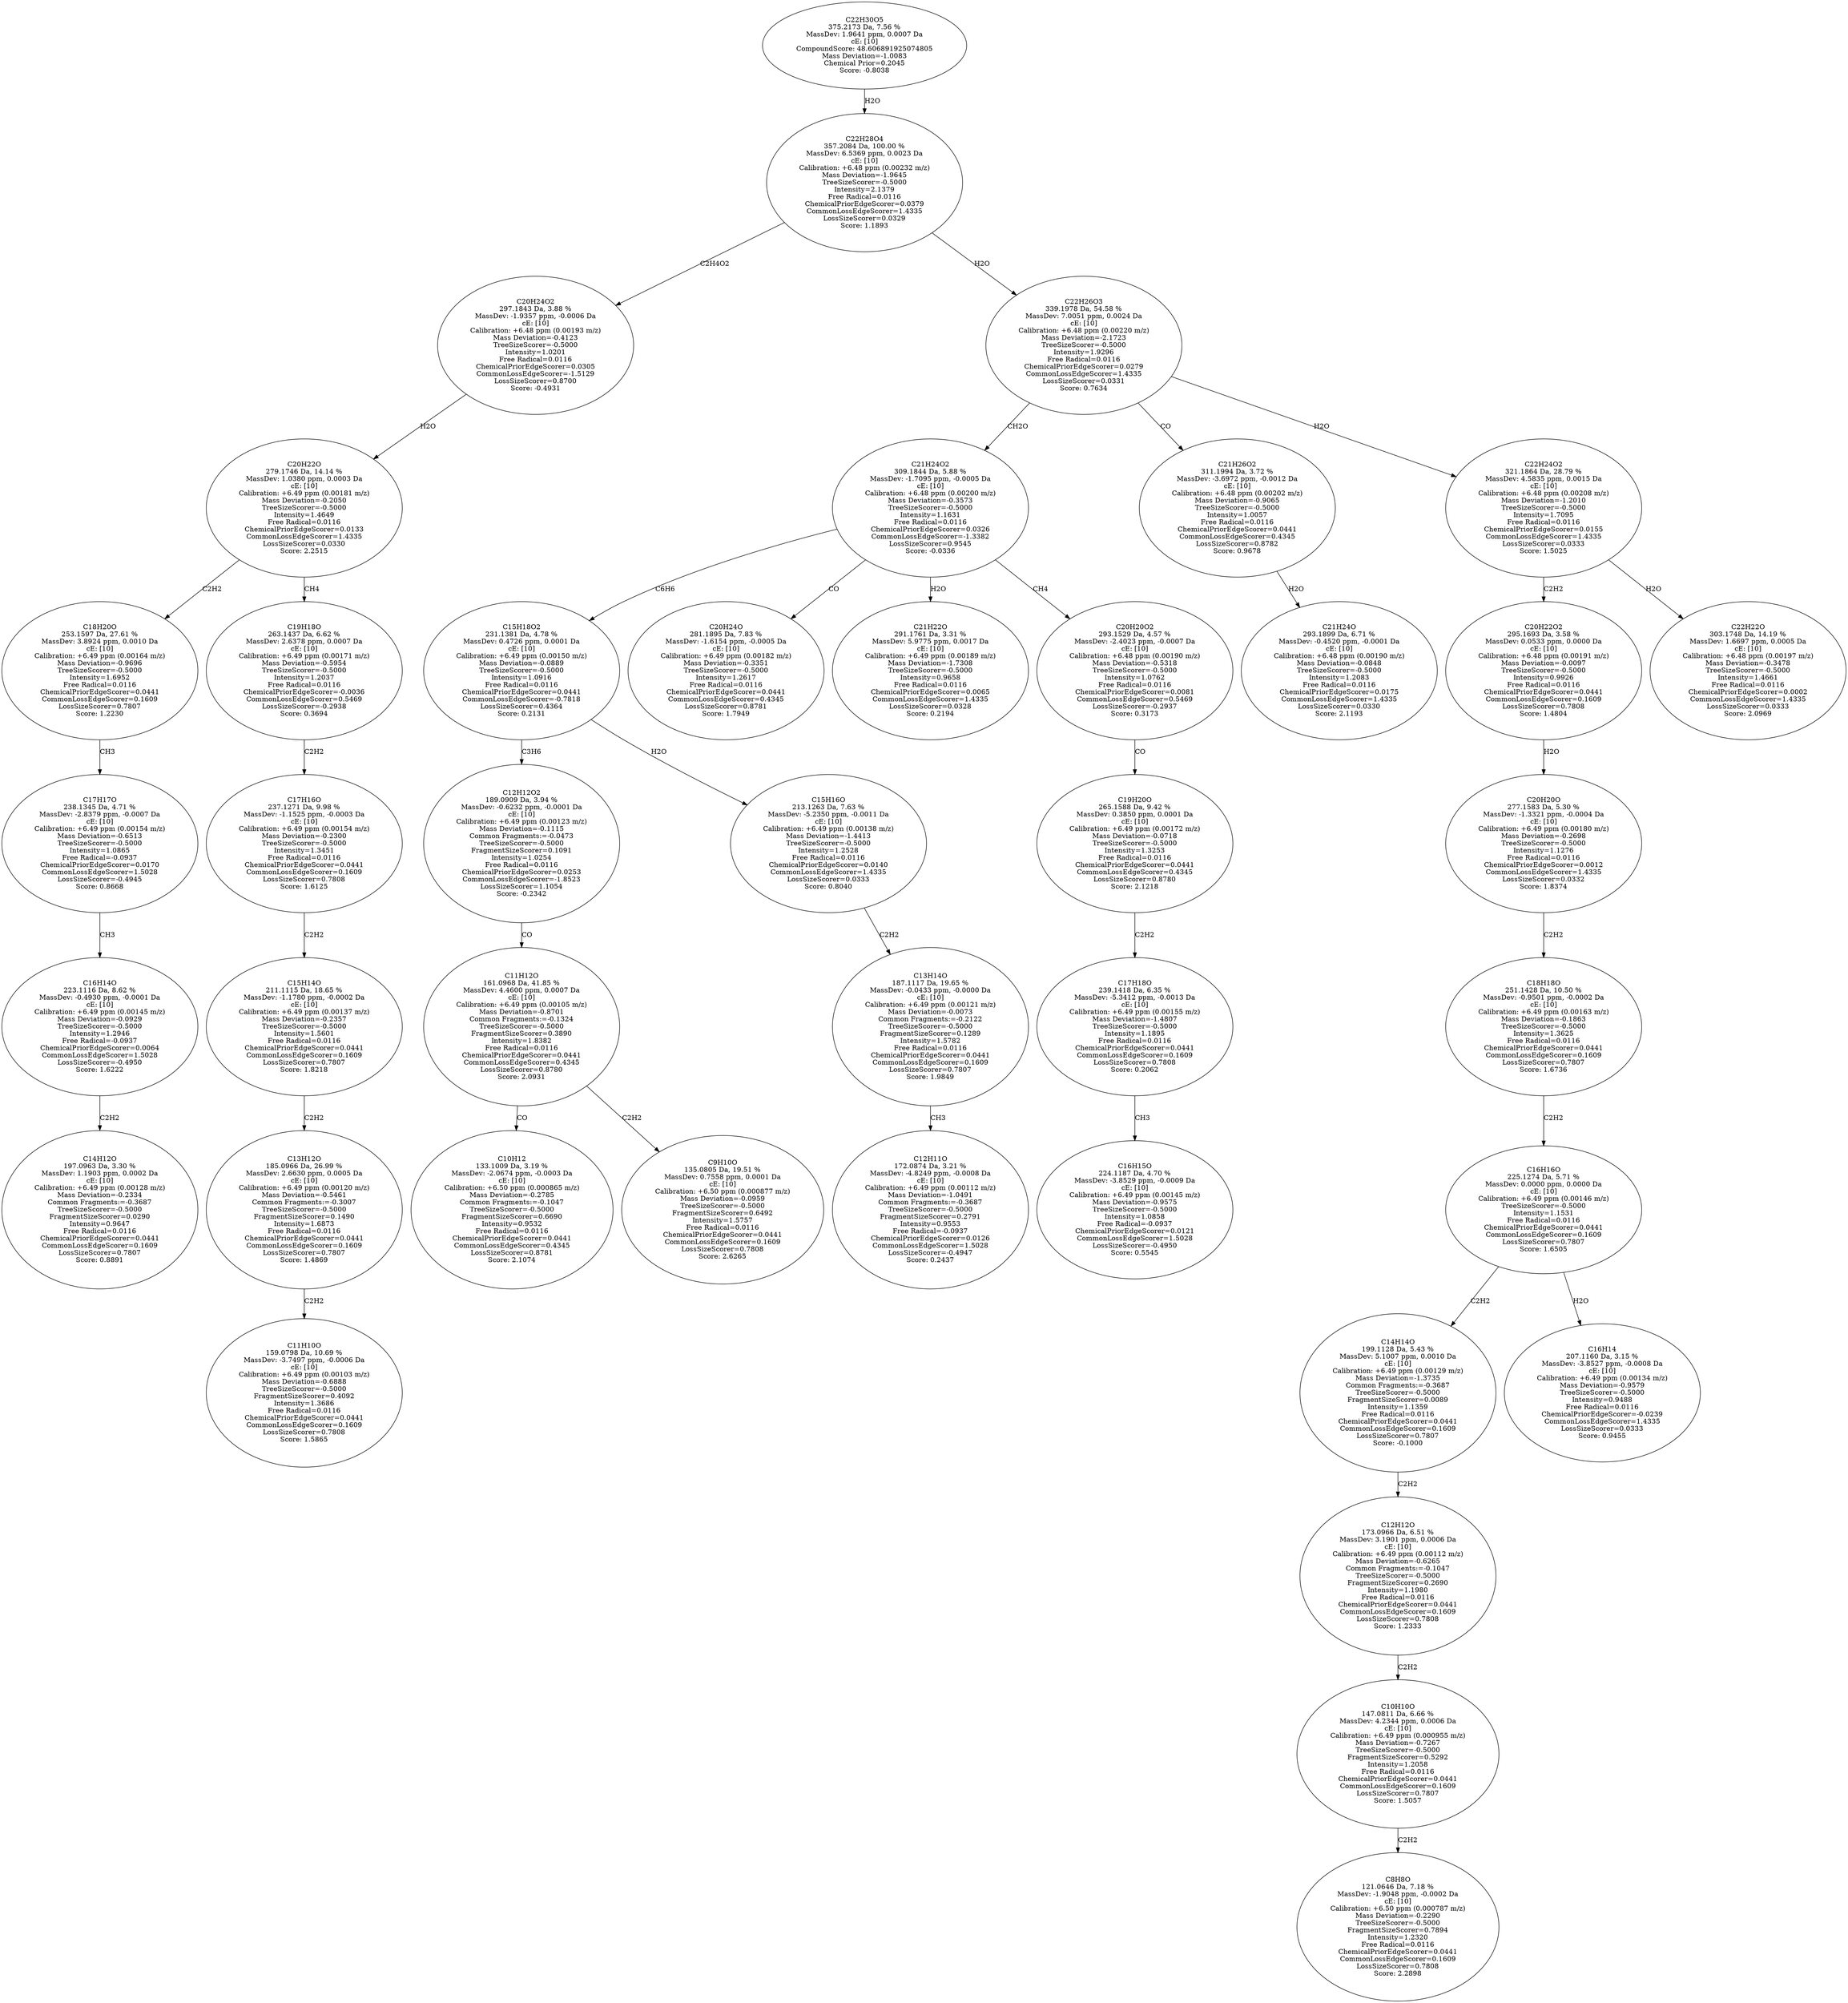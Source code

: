 strict digraph {
v1 [label="C14H12O\n197.0963 Da, 3.30 %\nMassDev: 1.1903 ppm, 0.0002 Da\ncE: [10]\nCalibration: +6.49 ppm (0.00128 m/z)\nMass Deviation=-0.2334\nCommon Fragments:=-0.3687\nTreeSizeScorer=-0.5000\nFragmentSizeScorer=0.0290\nIntensity=0.9647\nFree Radical=0.0116\nChemicalPriorEdgeScorer=0.0441\nCommonLossEdgeScorer=0.1609\nLossSizeScorer=0.7807\nScore: 0.8891"];
v2 [label="C16H14O\n223.1116 Da, 8.62 %\nMassDev: -0.4930 ppm, -0.0001 Da\ncE: [10]\nCalibration: +6.49 ppm (0.00145 m/z)\nMass Deviation=-0.0929\nTreeSizeScorer=-0.5000\nIntensity=1.2946\nFree Radical=-0.0937\nChemicalPriorEdgeScorer=0.0064\nCommonLossEdgeScorer=1.5028\nLossSizeScorer=-0.4950\nScore: 1.6222"];
v3 [label="C17H17O\n238.1345 Da, 4.71 %\nMassDev: -2.8379 ppm, -0.0007 Da\ncE: [10]\nCalibration: +6.49 ppm (0.00154 m/z)\nMass Deviation=-0.6513\nTreeSizeScorer=-0.5000\nIntensity=1.0865\nFree Radical=-0.0937\nChemicalPriorEdgeScorer=0.0170\nCommonLossEdgeScorer=1.5028\nLossSizeScorer=-0.4945\nScore: 0.8668"];
v4 [label="C18H20O\n253.1597 Da, 27.61 %\nMassDev: 3.8924 ppm, 0.0010 Da\ncE: [10]\nCalibration: +6.49 ppm (0.00164 m/z)\nMass Deviation=-0.9696\nTreeSizeScorer=-0.5000\nIntensity=1.6952\nFree Radical=0.0116\nChemicalPriorEdgeScorer=0.0441\nCommonLossEdgeScorer=0.1609\nLossSizeScorer=0.7807\nScore: 1.2230"];
v5 [label="C11H10O\n159.0798 Da, 10.69 %\nMassDev: -3.7497 ppm, -0.0006 Da\ncE: [10]\nCalibration: +6.49 ppm (0.00103 m/z)\nMass Deviation=-0.6888\nTreeSizeScorer=-0.5000\nFragmentSizeScorer=0.4092\nIntensity=1.3686\nFree Radical=0.0116\nChemicalPriorEdgeScorer=0.0441\nCommonLossEdgeScorer=0.1609\nLossSizeScorer=0.7808\nScore: 1.5865"];
v6 [label="C13H12O\n185.0966 Da, 26.99 %\nMassDev: 2.6630 ppm, 0.0005 Da\ncE: [10]\nCalibration: +6.49 ppm (0.00120 m/z)\nMass Deviation=-0.5461\nCommon Fragments:=-0.3007\nTreeSizeScorer=-0.5000\nFragmentSizeScorer=0.1490\nIntensity=1.6873\nFree Radical=0.0116\nChemicalPriorEdgeScorer=0.0441\nCommonLossEdgeScorer=0.1609\nLossSizeScorer=0.7807\nScore: 1.4869"];
v7 [label="C15H14O\n211.1115 Da, 18.65 %\nMassDev: -1.1780 ppm, -0.0002 Da\ncE: [10]\nCalibration: +6.49 ppm (0.00137 m/z)\nMass Deviation=-0.2357\nTreeSizeScorer=-0.5000\nIntensity=1.5601\nFree Radical=0.0116\nChemicalPriorEdgeScorer=0.0441\nCommonLossEdgeScorer=0.1609\nLossSizeScorer=0.7807\nScore: 1.8218"];
v8 [label="C17H16O\n237.1271 Da, 9.98 %\nMassDev: -1.1525 ppm, -0.0003 Da\ncE: [10]\nCalibration: +6.49 ppm (0.00154 m/z)\nMass Deviation=-0.2300\nTreeSizeScorer=-0.5000\nIntensity=1.3451\nFree Radical=0.0116\nChemicalPriorEdgeScorer=0.0441\nCommonLossEdgeScorer=0.1609\nLossSizeScorer=0.7808\nScore: 1.6125"];
v9 [label="C19H18O\n263.1437 Da, 6.62 %\nMassDev: 2.6378 ppm, 0.0007 Da\ncE: [10]\nCalibration: +6.49 ppm (0.00171 m/z)\nMass Deviation=-0.5954\nTreeSizeScorer=-0.5000\nIntensity=1.2037\nFree Radical=0.0116\nChemicalPriorEdgeScorer=-0.0036\nCommonLossEdgeScorer=0.5469\nLossSizeScorer=-0.2938\nScore: 0.3694"];
v10 [label="C20H22O\n279.1746 Da, 14.14 %\nMassDev: 1.0380 ppm, 0.0003 Da\ncE: [10]\nCalibration: +6.49 ppm (0.00181 m/z)\nMass Deviation=-0.2050\nTreeSizeScorer=-0.5000\nIntensity=1.4649\nFree Radical=0.0116\nChemicalPriorEdgeScorer=0.0133\nCommonLossEdgeScorer=1.4335\nLossSizeScorer=0.0330\nScore: 2.2515"];
v11 [label="C20H24O2\n297.1843 Da, 3.88 %\nMassDev: -1.9357 ppm, -0.0006 Da\ncE: [10]\nCalibration: +6.48 ppm (0.00193 m/z)\nMass Deviation=-0.4123\nTreeSizeScorer=-0.5000\nIntensity=1.0201\nFree Radical=0.0116\nChemicalPriorEdgeScorer=0.0305\nCommonLossEdgeScorer=-1.5129\nLossSizeScorer=0.8700\nScore: -0.4931"];
v12 [label="C10H12\n133.1009 Da, 3.19 %\nMassDev: -2.0674 ppm, -0.0003 Da\ncE: [10]\nCalibration: +6.50 ppm (0.000865 m/z)\nMass Deviation=-0.2785\nCommon Fragments:=-0.1047\nTreeSizeScorer=-0.5000\nFragmentSizeScorer=0.6690\nIntensity=0.9532\nFree Radical=0.0116\nChemicalPriorEdgeScorer=0.0441\nCommonLossEdgeScorer=0.4345\nLossSizeScorer=0.8781\nScore: 2.1074"];
v13 [label="C9H10O\n135.0805 Da, 19.51 %\nMassDev: 0.7558 ppm, 0.0001 Da\ncE: [10]\nCalibration: +6.50 ppm (0.000877 m/z)\nMass Deviation=-0.0959\nTreeSizeScorer=-0.5000\nFragmentSizeScorer=0.6492\nIntensity=1.5757\nFree Radical=0.0116\nChemicalPriorEdgeScorer=0.0441\nCommonLossEdgeScorer=0.1609\nLossSizeScorer=0.7808\nScore: 2.6265"];
v14 [label="C11H12O\n161.0968 Da, 41.85 %\nMassDev: 4.4600 ppm, 0.0007 Da\ncE: [10]\nCalibration: +6.49 ppm (0.00105 m/z)\nMass Deviation=-0.8701\nCommon Fragments:=-0.1324\nTreeSizeScorer=-0.5000\nFragmentSizeScorer=0.3890\nIntensity=1.8382\nFree Radical=0.0116\nChemicalPriorEdgeScorer=0.0441\nCommonLossEdgeScorer=0.4345\nLossSizeScorer=0.8780\nScore: 2.0931"];
v15 [label="C12H12O2\n189.0909 Da, 3.94 %\nMassDev: -0.6232 ppm, -0.0001 Da\ncE: [10]\nCalibration: +6.49 ppm (0.00123 m/z)\nMass Deviation=-0.1115\nCommon Fragments:=-0.0473\nTreeSizeScorer=-0.5000\nFragmentSizeScorer=0.1091\nIntensity=1.0254\nFree Radical=0.0116\nChemicalPriorEdgeScorer=0.0253\nCommonLossEdgeScorer=-1.8523\nLossSizeScorer=1.1054\nScore: -0.2342"];
v16 [label="C12H11O\n172.0874 Da, 3.21 %\nMassDev: -4.8249 ppm, -0.0008 Da\ncE: [10]\nCalibration: +6.49 ppm (0.00112 m/z)\nMass Deviation=-1.0491\nCommon Fragments:=-0.3687\nTreeSizeScorer=-0.5000\nFragmentSizeScorer=0.2791\nIntensity=0.9553\nFree Radical=-0.0937\nChemicalPriorEdgeScorer=0.0126\nCommonLossEdgeScorer=1.5028\nLossSizeScorer=-0.4947\nScore: 0.2437"];
v17 [label="C13H14O\n187.1117 Da, 19.65 %\nMassDev: -0.0433 ppm, -0.0000 Da\ncE: [10]\nCalibration: +6.49 ppm (0.00121 m/z)\nMass Deviation=-0.0073\nCommon Fragments:=-0.2122\nTreeSizeScorer=-0.5000\nFragmentSizeScorer=0.1289\nIntensity=1.5782\nFree Radical=0.0116\nChemicalPriorEdgeScorer=0.0441\nCommonLossEdgeScorer=0.1609\nLossSizeScorer=0.7807\nScore: 1.9849"];
v18 [label="C15H16O\n213.1263 Da, 7.63 %\nMassDev: -5.2350 ppm, -0.0011 Da\ncE: [10]\nCalibration: +6.49 ppm (0.00138 m/z)\nMass Deviation=-1.4413\nTreeSizeScorer=-0.5000\nIntensity=1.2528\nFree Radical=0.0116\nChemicalPriorEdgeScorer=0.0140\nCommonLossEdgeScorer=1.4335\nLossSizeScorer=0.0333\nScore: 0.8040"];
v19 [label="C15H18O2\n231.1381 Da, 4.78 %\nMassDev: 0.4726 ppm, 0.0001 Da\ncE: [10]\nCalibration: +6.49 ppm (0.00150 m/z)\nMass Deviation=-0.0889\nTreeSizeScorer=-0.5000\nIntensity=1.0916\nFree Radical=0.0116\nChemicalPriorEdgeScorer=0.0441\nCommonLossEdgeScorer=-0.7818\nLossSizeScorer=0.4364\nScore: 0.2131"];
v20 [label="C20H24O\n281.1895 Da, 7.83 %\nMassDev: -1.6154 ppm, -0.0005 Da\ncE: [10]\nCalibration: +6.49 ppm (0.00182 m/z)\nMass Deviation=-0.3351\nTreeSizeScorer=-0.5000\nIntensity=1.2617\nFree Radical=0.0116\nChemicalPriorEdgeScorer=0.0441\nCommonLossEdgeScorer=0.4345\nLossSizeScorer=0.8781\nScore: 1.7949"];
v21 [label="C21H22O\n291.1761 Da, 3.31 %\nMassDev: 5.9775 ppm, 0.0017 Da\ncE: [10]\nCalibration: +6.49 ppm (0.00189 m/z)\nMass Deviation=-1.7308\nTreeSizeScorer=-0.5000\nIntensity=0.9658\nFree Radical=0.0116\nChemicalPriorEdgeScorer=0.0065\nCommonLossEdgeScorer=1.4335\nLossSizeScorer=0.0328\nScore: 0.2194"];
v22 [label="C16H15O\n224.1187 Da, 4.70 %\nMassDev: -3.8529 ppm, -0.0009 Da\ncE: [10]\nCalibration: +6.49 ppm (0.00145 m/z)\nMass Deviation=-0.9575\nTreeSizeScorer=-0.5000\nIntensity=1.0858\nFree Radical=-0.0937\nChemicalPriorEdgeScorer=0.0121\nCommonLossEdgeScorer=1.5028\nLossSizeScorer=-0.4950\nScore: 0.5545"];
v23 [label="C17H18O\n239.1418 Da, 6.35 %\nMassDev: -5.3412 ppm, -0.0013 Da\ncE: [10]\nCalibration: +6.49 ppm (0.00155 m/z)\nMass Deviation=-1.4807\nTreeSizeScorer=-0.5000\nIntensity=1.1895\nFree Radical=0.0116\nChemicalPriorEdgeScorer=0.0441\nCommonLossEdgeScorer=0.1609\nLossSizeScorer=0.7808\nScore: 0.2062"];
v24 [label="C19H20O\n265.1588 Da, 9.42 %\nMassDev: 0.3850 ppm, 0.0001 Da\ncE: [10]\nCalibration: +6.49 ppm (0.00172 m/z)\nMass Deviation=-0.0718\nTreeSizeScorer=-0.5000\nIntensity=1.3253\nFree Radical=0.0116\nChemicalPriorEdgeScorer=0.0441\nCommonLossEdgeScorer=0.4345\nLossSizeScorer=0.8780\nScore: 2.1218"];
v25 [label="C20H20O2\n293.1529 Da, 4.57 %\nMassDev: -2.4023 ppm, -0.0007 Da\ncE: [10]\nCalibration: +6.48 ppm (0.00190 m/z)\nMass Deviation=-0.5318\nTreeSizeScorer=-0.5000\nIntensity=1.0762\nFree Radical=0.0116\nChemicalPriorEdgeScorer=0.0081\nCommonLossEdgeScorer=0.5469\nLossSizeScorer=-0.2937\nScore: 0.3173"];
v26 [label="C21H24O2\n309.1844 Da, 5.88 %\nMassDev: -1.7095 ppm, -0.0005 Da\ncE: [10]\nCalibration: +6.48 ppm (0.00200 m/z)\nMass Deviation=-0.3573\nTreeSizeScorer=-0.5000\nIntensity=1.1631\nFree Radical=0.0116\nChemicalPriorEdgeScorer=0.0326\nCommonLossEdgeScorer=-1.3382\nLossSizeScorer=0.9545\nScore: -0.0336"];
v27 [label="C21H24O\n293.1899 Da, 6.71 %\nMassDev: -0.4520 ppm, -0.0001 Da\ncE: [10]\nCalibration: +6.48 ppm (0.00190 m/z)\nMass Deviation=-0.0848\nTreeSizeScorer=-0.5000\nIntensity=1.2083\nFree Radical=0.0116\nChemicalPriorEdgeScorer=0.0175\nCommonLossEdgeScorer=1.4335\nLossSizeScorer=0.0330\nScore: 2.1193"];
v28 [label="C21H26O2\n311.1994 Da, 3.72 %\nMassDev: -3.6972 ppm, -0.0012 Da\ncE: [10]\nCalibration: +6.48 ppm (0.00202 m/z)\nMass Deviation=-0.9065\nTreeSizeScorer=-0.5000\nIntensity=1.0057\nFree Radical=0.0116\nChemicalPriorEdgeScorer=0.0441\nCommonLossEdgeScorer=0.4345\nLossSizeScorer=0.8782\nScore: 0.9678"];
v29 [label="C8H8O\n121.0646 Da, 7.18 %\nMassDev: -1.9048 ppm, -0.0002 Da\ncE: [10]\nCalibration: +6.50 ppm (0.000787 m/z)\nMass Deviation=-0.2290\nTreeSizeScorer=-0.5000\nFragmentSizeScorer=0.7894\nIntensity=1.2320\nFree Radical=0.0116\nChemicalPriorEdgeScorer=0.0441\nCommonLossEdgeScorer=0.1609\nLossSizeScorer=0.7808\nScore: 2.2898"];
v30 [label="C10H10O\n147.0811 Da, 6.66 %\nMassDev: 4.2344 ppm, 0.0006 Da\ncE: [10]\nCalibration: +6.49 ppm (0.000955 m/z)\nMass Deviation=-0.7267\nTreeSizeScorer=-0.5000\nFragmentSizeScorer=0.5292\nIntensity=1.2058\nFree Radical=0.0116\nChemicalPriorEdgeScorer=0.0441\nCommonLossEdgeScorer=0.1609\nLossSizeScorer=0.7807\nScore: 1.5057"];
v31 [label="C12H12O\n173.0966 Da, 6.51 %\nMassDev: 3.1901 ppm, 0.0006 Da\ncE: [10]\nCalibration: +6.49 ppm (0.00112 m/z)\nMass Deviation=-0.6265\nCommon Fragments:=-0.1047\nTreeSizeScorer=-0.5000\nFragmentSizeScorer=0.2690\nIntensity=1.1980\nFree Radical=0.0116\nChemicalPriorEdgeScorer=0.0441\nCommonLossEdgeScorer=0.1609\nLossSizeScorer=0.7808\nScore: 1.2333"];
v32 [label="C14H14O\n199.1128 Da, 5.43 %\nMassDev: 5.1007 ppm, 0.0010 Da\ncE: [10]\nCalibration: +6.49 ppm (0.00129 m/z)\nMass Deviation=-1.3735\nCommon Fragments:=-0.3687\nTreeSizeScorer=-0.5000\nFragmentSizeScorer=0.0089\nIntensity=1.1359\nFree Radical=0.0116\nChemicalPriorEdgeScorer=0.0441\nCommonLossEdgeScorer=0.1609\nLossSizeScorer=0.7807\nScore: -0.1000"];
v33 [label="C16H14\n207.1160 Da, 3.15 %\nMassDev: -3.8527 ppm, -0.0008 Da\ncE: [10]\nCalibration: +6.49 ppm (0.00134 m/z)\nMass Deviation=-0.9579\nTreeSizeScorer=-0.5000\nIntensity=0.9488\nFree Radical=0.0116\nChemicalPriorEdgeScorer=-0.0239\nCommonLossEdgeScorer=1.4335\nLossSizeScorer=0.0333\nScore: 0.9455"];
v34 [label="C16H16O\n225.1274 Da, 5.71 %\nMassDev: 0.0000 ppm, 0.0000 Da\ncE: [10]\nCalibration: +6.49 ppm (0.00146 m/z)\nTreeSizeScorer=-0.5000\nIntensity=1.1531\nFree Radical=0.0116\nChemicalPriorEdgeScorer=0.0441\nCommonLossEdgeScorer=0.1609\nLossSizeScorer=0.7807\nScore: 1.6505"];
v35 [label="C18H18O\n251.1428 Da, 10.50 %\nMassDev: -0.9501 ppm, -0.0002 Da\ncE: [10]\nCalibration: +6.49 ppm (0.00163 m/z)\nMass Deviation=-0.1863\nTreeSizeScorer=-0.5000\nIntensity=1.3625\nFree Radical=0.0116\nChemicalPriorEdgeScorer=0.0441\nCommonLossEdgeScorer=0.1609\nLossSizeScorer=0.7807\nScore: 1.6736"];
v36 [label="C20H20O\n277.1583 Da, 5.30 %\nMassDev: -1.3321 ppm, -0.0004 Da\ncE: [10]\nCalibration: +6.49 ppm (0.00180 m/z)\nMass Deviation=-0.2698\nTreeSizeScorer=-0.5000\nIntensity=1.1276\nFree Radical=0.0116\nChemicalPriorEdgeScorer=0.0012\nCommonLossEdgeScorer=1.4335\nLossSizeScorer=0.0332\nScore: 1.8374"];
v37 [label="C20H22O2\n295.1693 Da, 3.58 %\nMassDev: 0.0533 ppm, 0.0000 Da\ncE: [10]\nCalibration: +6.48 ppm (0.00191 m/z)\nMass Deviation=-0.0097\nTreeSizeScorer=-0.5000\nIntensity=0.9926\nFree Radical=0.0116\nChemicalPriorEdgeScorer=0.0441\nCommonLossEdgeScorer=0.1609\nLossSizeScorer=0.7808\nScore: 1.4804"];
v38 [label="C22H22O\n303.1748 Da, 14.19 %\nMassDev: 1.6697 ppm, 0.0005 Da\ncE: [10]\nCalibration: +6.48 ppm (0.00197 m/z)\nMass Deviation=-0.3478\nTreeSizeScorer=-0.5000\nIntensity=1.4661\nFree Radical=0.0116\nChemicalPriorEdgeScorer=0.0002\nCommonLossEdgeScorer=1.4335\nLossSizeScorer=0.0333\nScore: 2.0969"];
v39 [label="C22H24O2\n321.1864 Da, 28.79 %\nMassDev: 4.5835 ppm, 0.0015 Da\ncE: [10]\nCalibration: +6.48 ppm (0.00208 m/z)\nMass Deviation=-1.2010\nTreeSizeScorer=-0.5000\nIntensity=1.7095\nFree Radical=0.0116\nChemicalPriorEdgeScorer=0.0155\nCommonLossEdgeScorer=1.4335\nLossSizeScorer=0.0333\nScore: 1.5025"];
v40 [label="C22H26O3\n339.1978 Da, 54.58 %\nMassDev: 7.0051 ppm, 0.0024 Da\ncE: [10]\nCalibration: +6.48 ppm (0.00220 m/z)\nMass Deviation=-2.1723\nTreeSizeScorer=-0.5000\nIntensity=1.9296\nFree Radical=0.0116\nChemicalPriorEdgeScorer=0.0279\nCommonLossEdgeScorer=1.4335\nLossSizeScorer=0.0331\nScore: 0.7634"];
v41 [label="C22H28O4\n357.2084 Da, 100.00 %\nMassDev: 6.5369 ppm, 0.0023 Da\ncE: [10]\nCalibration: +6.48 ppm (0.00232 m/z)\nMass Deviation=-1.9645\nTreeSizeScorer=-0.5000\nIntensity=2.1379\nFree Radical=0.0116\nChemicalPriorEdgeScorer=0.0379\nCommonLossEdgeScorer=1.4335\nLossSizeScorer=0.0329\nScore: 1.1893"];
v42 [label="C22H30O5\n375.2173 Da, 7.56 %\nMassDev: 1.9641 ppm, 0.0007 Da\ncE: [10]\nCompoundScore: 48.606891925074805\nMass Deviation=-1.0083\nChemical Prior=0.2045\nScore: -0.8038"];
v2 -> v1 [label="C2H2"];
v3 -> v2 [label="CH3"];
v4 -> v3 [label="CH3"];
v10 -> v4 [label="C2H2"];
v6 -> v5 [label="C2H2"];
v7 -> v6 [label="C2H2"];
v8 -> v7 [label="C2H2"];
v9 -> v8 [label="C2H2"];
v10 -> v9 [label="CH4"];
v11 -> v10 [label="H2O"];
v41 -> v11 [label="C2H4O2"];
v14 -> v12 [label="CO"];
v14 -> v13 [label="C2H2"];
v15 -> v14 [label="CO"];
v19 -> v15 [label="C3H6"];
v17 -> v16 [label="CH3"];
v18 -> v17 [label="C2H2"];
v19 -> v18 [label="H2O"];
v26 -> v19 [label="C6H6"];
v26 -> v20 [label="CO"];
v26 -> v21 [label="H2O"];
v23 -> v22 [label="CH3"];
v24 -> v23 [label="C2H2"];
v25 -> v24 [label="CO"];
v26 -> v25 [label="CH4"];
v40 -> v26 [label="CH2O"];
v28 -> v27 [label="H2O"];
v40 -> v28 [label="CO"];
v30 -> v29 [label="C2H2"];
v31 -> v30 [label="C2H2"];
v32 -> v31 [label="C2H2"];
v34 -> v32 [label="C2H2"];
v34 -> v33 [label="H2O"];
v35 -> v34 [label="C2H2"];
v36 -> v35 [label="C2H2"];
v37 -> v36 [label="H2O"];
v39 -> v37 [label="C2H2"];
v39 -> v38 [label="H2O"];
v40 -> v39 [label="H2O"];
v41 -> v40 [label="H2O"];
v42 -> v41 [label="H2O"];
}